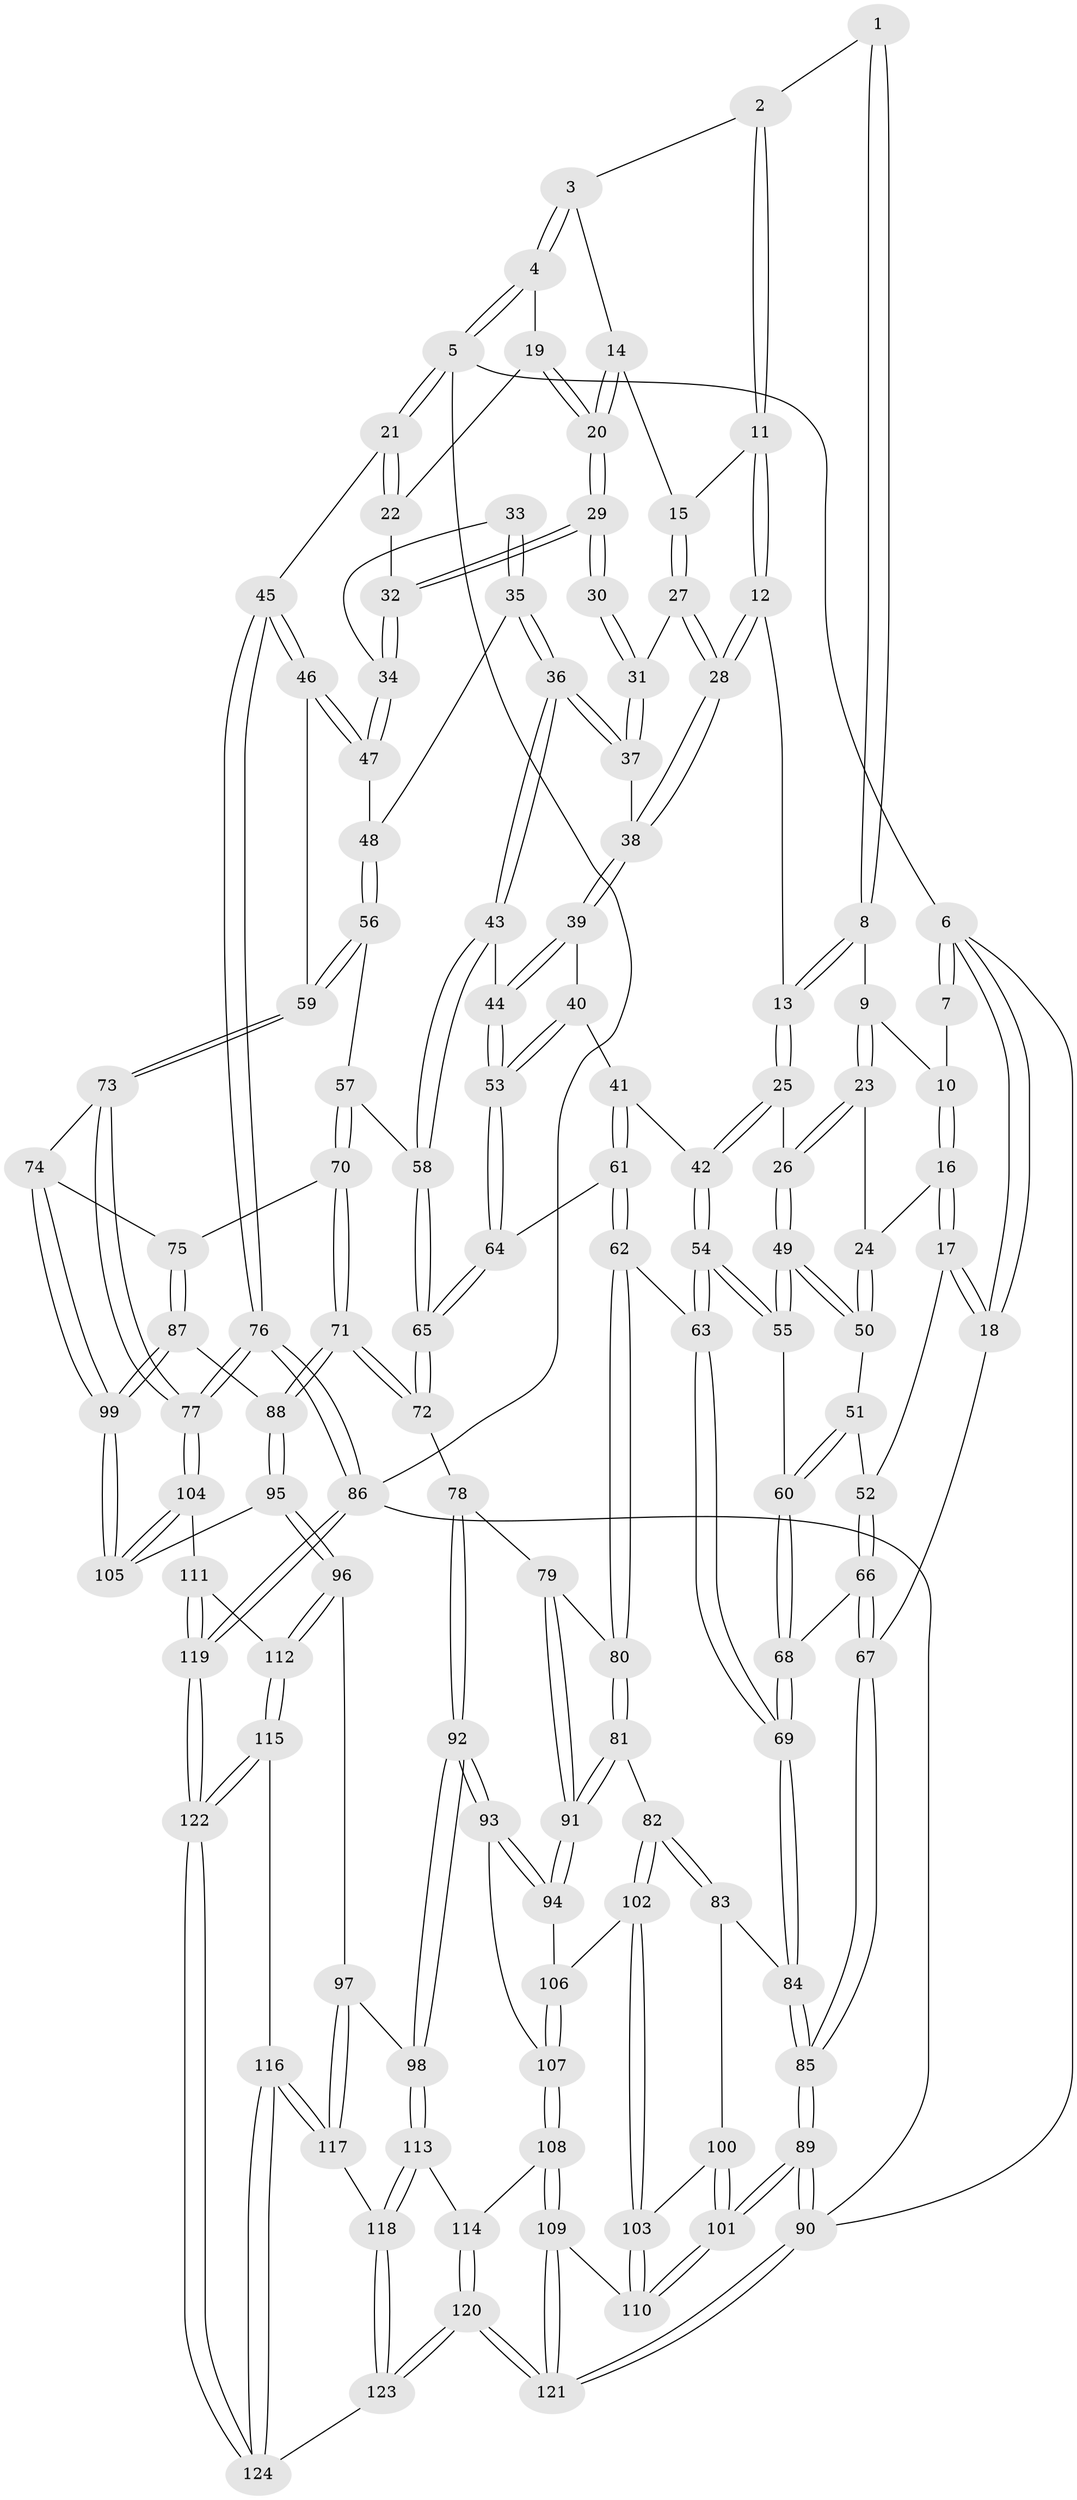 // Generated by graph-tools (version 1.1) at 2025/38/03/09/25 02:38:32]
// undirected, 124 vertices, 307 edges
graph export_dot {
graph [start="1"]
  node [color=gray90,style=filled];
  1 [pos="+0.3558998155800433+0"];
  2 [pos="+0.5666341496652106+0"];
  3 [pos="+0.7928049599043852+0"];
  4 [pos="+1+0"];
  5 [pos="+1+0"];
  6 [pos="+0+0"];
  7 [pos="+0.01561548992075722+0"];
  8 [pos="+0.33456596925769067+0"];
  9 [pos="+0.2638903298806031+0.06976776375124555"];
  10 [pos="+0.15409598758765108+0.028260305630491245"];
  11 [pos="+0.554820139364613+0.016978223027866727"];
  12 [pos="+0.5107398007926763+0.10014849903162384"];
  13 [pos="+0.4349689092673759+0.11796103129830633"];
  14 [pos="+0.7846177586304363+0"];
  15 [pos="+0.6676011444068566+0.09625533499132496"];
  16 [pos="+0.07780254951355951+0.1551963741836199"];
  17 [pos="+0.0347257104241114+0.15767606887757604"];
  18 [pos="+0+0.09313082401220475"];
  19 [pos="+0.9477943204248944+0.05891736439317069"];
  20 [pos="+0.8326182800874076+0.09765014095703355"];
  21 [pos="+1+0.23017421847815123"];
  22 [pos="+0.9777927943963126+0.1356359283101701"];
  23 [pos="+0.2609530222435431+0.08246056127704271"];
  24 [pos="+0.10617262125517342+0.16461220009266458"];
  25 [pos="+0.4056144948075323+0.18320574935262043"];
  26 [pos="+0.2963199711286738+0.2041403493720937"];
  27 [pos="+0.6673932572948275+0.0991723131513453"];
  28 [pos="+0.5636826001821242+0.16037324522218402"];
  29 [pos="+0.8336135999559403+0.10937085176409181"];
  30 [pos="+0.6961510575937571+0.15291723089639844"];
  31 [pos="+0.6935800952240132+0.15323085798780908"];
  32 [pos="+0.8498034601491731+0.14838722580541303"];
  33 [pos="+0.76418489961757+0.18598364861646827"];
  34 [pos="+0.8495545031991556+0.150880675685557"];
  35 [pos="+0.719510272580708+0.239342572981387"];
  36 [pos="+0.684447288584864+0.2467137669252633"];
  37 [pos="+0.6896920708559269+0.1668713152716645"];
  38 [pos="+0.5659493898925423+0.16942725613080017"];
  39 [pos="+0.5672930451514763+0.18663295464731644"];
  40 [pos="+0.5166208412264809+0.23557766683906617"];
  41 [pos="+0.4426136438684575+0.24474103927911237"];
  42 [pos="+0.4416022968798813+0.24391013966409789"];
  43 [pos="+0.6606104043230915+0.27696728395539566"];
  44 [pos="+0.658548398788524+0.2768290483744643"];
  45 [pos="+1+0.26585415434988807"];
  46 [pos="+1+0.3109140734562871"];
  47 [pos="+0.8515374914718791+0.1673213770244262"];
  48 [pos="+0.8170820854779441+0.24822558377760592"];
  49 [pos="+0.2654431746631605+0.2453482639352181"];
  50 [pos="+0.18628417523029198+0.23382940813046826"];
  51 [pos="+0.17611362759872998+0.2518372191802484"];
  52 [pos="+0.0946113567634166+0.3293940737257858"];
  53 [pos="+0.5676209677489309+0.3255077268250377"];
  54 [pos="+0.306564701604039+0.3500312563114323"];
  55 [pos="+0.2903624644326799+0.33347233874880045"];
  56 [pos="+0.8402506726231331+0.3721310145735396"];
  57 [pos="+0.7744210698160154+0.390267735300244"];
  58 [pos="+0.7060651738565331+0.3457277920451104"];
  59 [pos="+0.8854643630239111+0.38362884202582626"];
  60 [pos="+0.1662313580253627+0.37842949159258327"];
  61 [pos="+0.4781216918484441+0.3914158163930026"];
  62 [pos="+0.34917005552019703+0.41617686327457104"];
  63 [pos="+0.3392672734032976+0.40867809879847683"];
  64 [pos="+0.5087538034997072+0.4022117501696196"];
  65 [pos="+0.5549969654567156+0.4711225174712625"];
  66 [pos="+0.07885349656128775+0.41629874143029244"];
  67 [pos="+0+0.3547229836628157"];
  68 [pos="+0.09833420915223685+0.4309086558896259"];
  69 [pos="+0.13135753581640622+0.5004350033657305"];
  70 [pos="+0.7246670563812571+0.4993467452645934"];
  71 [pos="+0.5933466972052324+0.5339174081474886"];
  72 [pos="+0.5709611436834248+0.5220973084775015"];
  73 [pos="+0.9297738926109833+0.5662164778978823"];
  74 [pos="+0.8442735297125805+0.5804836322928892"];
  75 [pos="+0.7739595432612456+0.5521088352741591"];
  76 [pos="+1+0.7312866132783034"];
  77 [pos="+1+0.7006936673388743"];
  78 [pos="+0.549630316127543+0.5362981409375794"];
  79 [pos="+0.43651092864516217+0.5690733550844962"];
  80 [pos="+0.3482886796740427+0.5155847694092918"];
  81 [pos="+0.25273315083798764+0.612272140266356"];
  82 [pos="+0.23672075577660864+0.6172762652624856"];
  83 [pos="+0.14722302365512305+0.5472262891662263"];
  84 [pos="+0.13259388689122886+0.5163385522625252"];
  85 [pos="+0+0.6610198530565752"];
  86 [pos="+1+1"];
  87 [pos="+0.7217242817168762+0.639305933243119"];
  88 [pos="+0.6357891096819099+0.6475468689056658"];
  89 [pos="+0+0.909682184160474"];
  90 [pos="+0+1"];
  91 [pos="+0.4059582106051021+0.67797673802754"];
  92 [pos="+0.46907555737471257+0.7519149277918169"];
  93 [pos="+0.45252004432389153+0.742129933249602"];
  94 [pos="+0.4125693002183114+0.6913819897315124"];
  95 [pos="+0.6257152406184467+0.7104343967849919"];
  96 [pos="+0.5757892486122215+0.7782206851225577"];
  97 [pos="+0.5372081052765385+0.793723818505671"];
  98 [pos="+0.5092619574371717+0.796803020152038"];
  99 [pos="+0.7864814378545222+0.6894238395606581"];
  100 [pos="+0.07482263291480735+0.640727426483599"];
  101 [pos="+0+0.7908538646355557"];
  102 [pos="+0.22424070302013205+0.6921476830812862"];
  103 [pos="+0.20145209476811407+0.72673844230454"];
  104 [pos="+0.8096925961024528+0.7719749860414137"];
  105 [pos="+0.793012297584833+0.7477145986084591"];
  106 [pos="+0.29665757662726383+0.7354423911208368"];
  107 [pos="+0.33061978092336397+0.7846255856372866"];
  108 [pos="+0.301353304074562+0.8475227491661703"];
  109 [pos="+0.24054508831397098+0.8653471818967078"];
  110 [pos="+0.17736960811740118+0.7652149786340969"];
  111 [pos="+0.7826816148722947+0.8406538070577934"];
  112 [pos="+0.7209862612944326+0.8603317616118302"];
  113 [pos="+0.4851921327468274+0.8417407430401563"];
  114 [pos="+0.38250198304830346+0.8810030416939656"];
  115 [pos="+0.6942715942054913+0.9184658151133483"];
  116 [pos="+0.6336699972565532+0.9549848824403221"];
  117 [pos="+0.6294961927743925+0.9489051678548994"];
  118 [pos="+0.4908665482065201+0.9024064864352134"];
  119 [pos="+1+1"];
  120 [pos="+0.29259456328077793+1"];
  121 [pos="+0.1285876561513853+1"];
  122 [pos="+0.9998373231789348+1"];
  123 [pos="+0.5035717666049127+1"];
  124 [pos="+0.5414440045642426+1"];
  1 -- 2;
  1 -- 8;
  1 -- 8;
  2 -- 3;
  2 -- 11;
  2 -- 11;
  3 -- 4;
  3 -- 4;
  3 -- 14;
  4 -- 5;
  4 -- 5;
  4 -- 19;
  5 -- 6;
  5 -- 21;
  5 -- 21;
  5 -- 86;
  6 -- 7;
  6 -- 7;
  6 -- 18;
  6 -- 18;
  6 -- 90;
  7 -- 10;
  8 -- 9;
  8 -- 13;
  8 -- 13;
  9 -- 10;
  9 -- 23;
  9 -- 23;
  10 -- 16;
  10 -- 16;
  11 -- 12;
  11 -- 12;
  11 -- 15;
  12 -- 13;
  12 -- 28;
  12 -- 28;
  13 -- 25;
  13 -- 25;
  14 -- 15;
  14 -- 20;
  14 -- 20;
  15 -- 27;
  15 -- 27;
  16 -- 17;
  16 -- 17;
  16 -- 24;
  17 -- 18;
  17 -- 18;
  17 -- 52;
  18 -- 67;
  19 -- 20;
  19 -- 20;
  19 -- 22;
  20 -- 29;
  20 -- 29;
  21 -- 22;
  21 -- 22;
  21 -- 45;
  22 -- 32;
  23 -- 24;
  23 -- 26;
  23 -- 26;
  24 -- 50;
  24 -- 50;
  25 -- 26;
  25 -- 42;
  25 -- 42;
  26 -- 49;
  26 -- 49;
  27 -- 28;
  27 -- 28;
  27 -- 31;
  28 -- 38;
  28 -- 38;
  29 -- 30;
  29 -- 30;
  29 -- 32;
  29 -- 32;
  30 -- 31;
  30 -- 31;
  31 -- 37;
  31 -- 37;
  32 -- 34;
  32 -- 34;
  33 -- 34;
  33 -- 35;
  33 -- 35;
  34 -- 47;
  34 -- 47;
  35 -- 36;
  35 -- 36;
  35 -- 48;
  36 -- 37;
  36 -- 37;
  36 -- 43;
  36 -- 43;
  37 -- 38;
  38 -- 39;
  38 -- 39;
  39 -- 40;
  39 -- 44;
  39 -- 44;
  40 -- 41;
  40 -- 53;
  40 -- 53;
  41 -- 42;
  41 -- 61;
  41 -- 61;
  42 -- 54;
  42 -- 54;
  43 -- 44;
  43 -- 58;
  43 -- 58;
  44 -- 53;
  44 -- 53;
  45 -- 46;
  45 -- 46;
  45 -- 76;
  45 -- 76;
  46 -- 47;
  46 -- 47;
  46 -- 59;
  47 -- 48;
  48 -- 56;
  48 -- 56;
  49 -- 50;
  49 -- 50;
  49 -- 55;
  49 -- 55;
  50 -- 51;
  51 -- 52;
  51 -- 60;
  51 -- 60;
  52 -- 66;
  52 -- 66;
  53 -- 64;
  53 -- 64;
  54 -- 55;
  54 -- 55;
  54 -- 63;
  54 -- 63;
  55 -- 60;
  56 -- 57;
  56 -- 59;
  56 -- 59;
  57 -- 58;
  57 -- 70;
  57 -- 70;
  58 -- 65;
  58 -- 65;
  59 -- 73;
  59 -- 73;
  60 -- 68;
  60 -- 68;
  61 -- 62;
  61 -- 62;
  61 -- 64;
  62 -- 63;
  62 -- 80;
  62 -- 80;
  63 -- 69;
  63 -- 69;
  64 -- 65;
  64 -- 65;
  65 -- 72;
  65 -- 72;
  66 -- 67;
  66 -- 67;
  66 -- 68;
  67 -- 85;
  67 -- 85;
  68 -- 69;
  68 -- 69;
  69 -- 84;
  69 -- 84;
  70 -- 71;
  70 -- 71;
  70 -- 75;
  71 -- 72;
  71 -- 72;
  71 -- 88;
  71 -- 88;
  72 -- 78;
  73 -- 74;
  73 -- 77;
  73 -- 77;
  74 -- 75;
  74 -- 99;
  74 -- 99;
  75 -- 87;
  75 -- 87;
  76 -- 77;
  76 -- 77;
  76 -- 86;
  76 -- 86;
  77 -- 104;
  77 -- 104;
  78 -- 79;
  78 -- 92;
  78 -- 92;
  79 -- 80;
  79 -- 91;
  79 -- 91;
  80 -- 81;
  80 -- 81;
  81 -- 82;
  81 -- 91;
  81 -- 91;
  82 -- 83;
  82 -- 83;
  82 -- 102;
  82 -- 102;
  83 -- 84;
  83 -- 100;
  84 -- 85;
  84 -- 85;
  85 -- 89;
  85 -- 89;
  86 -- 119;
  86 -- 119;
  86 -- 90;
  87 -- 88;
  87 -- 99;
  87 -- 99;
  88 -- 95;
  88 -- 95;
  89 -- 90;
  89 -- 90;
  89 -- 101;
  89 -- 101;
  90 -- 121;
  90 -- 121;
  91 -- 94;
  91 -- 94;
  92 -- 93;
  92 -- 93;
  92 -- 98;
  92 -- 98;
  93 -- 94;
  93 -- 94;
  93 -- 107;
  94 -- 106;
  95 -- 96;
  95 -- 96;
  95 -- 105;
  96 -- 97;
  96 -- 112;
  96 -- 112;
  97 -- 98;
  97 -- 117;
  97 -- 117;
  98 -- 113;
  98 -- 113;
  99 -- 105;
  99 -- 105;
  100 -- 101;
  100 -- 101;
  100 -- 103;
  101 -- 110;
  101 -- 110;
  102 -- 103;
  102 -- 103;
  102 -- 106;
  103 -- 110;
  103 -- 110;
  104 -- 105;
  104 -- 105;
  104 -- 111;
  106 -- 107;
  106 -- 107;
  107 -- 108;
  107 -- 108;
  108 -- 109;
  108 -- 109;
  108 -- 114;
  109 -- 110;
  109 -- 121;
  109 -- 121;
  111 -- 112;
  111 -- 119;
  111 -- 119;
  112 -- 115;
  112 -- 115;
  113 -- 114;
  113 -- 118;
  113 -- 118;
  114 -- 120;
  114 -- 120;
  115 -- 116;
  115 -- 122;
  115 -- 122;
  116 -- 117;
  116 -- 117;
  116 -- 124;
  116 -- 124;
  117 -- 118;
  118 -- 123;
  118 -- 123;
  119 -- 122;
  119 -- 122;
  120 -- 121;
  120 -- 121;
  120 -- 123;
  120 -- 123;
  122 -- 124;
  122 -- 124;
  123 -- 124;
}

